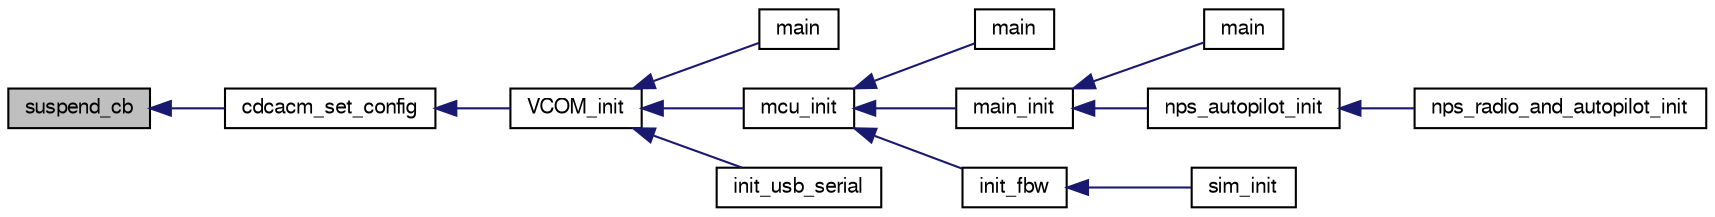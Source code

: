 digraph "suspend_cb"
{
  edge [fontname="FreeSans",fontsize="10",labelfontname="FreeSans",labelfontsize="10"];
  node [fontname="FreeSans",fontsize="10",shape=record];
  rankdir="LR";
  Node1 [label="suspend_cb",height=0.2,width=0.4,color="black", fillcolor="grey75", style="filled", fontcolor="black"];
  Node1 -> Node2 [dir="back",color="midnightblue",fontsize="10",style="solid",fontname="FreeSans"];
  Node2 [label="cdcacm_set_config",height=0.2,width=0.4,color="black", fillcolor="white", style="filled",URL="$usb__ser__hw_8c.html#a6059acbec27d178fd89f46eac5538e7f",tooltip="Set configuration and control callbacks for CDC device (from libopencm3 examples) ..."];
  Node2 -> Node3 [dir="back",color="midnightblue",fontsize="10",style="solid",fontname="FreeSans"];
  Node3 [label="VCOM_init",height=0.2,width=0.4,color="black", fillcolor="white", style="filled",URL="$usb__serial_8h.html#a96a54f28bfc8bc28963cd2fac74609cd"];
  Node3 -> Node4 [dir="back",color="midnightblue",fontsize="10",style="solid",fontname="FreeSans"];
  Node4 [label="main",height=0.2,width=0.4,color="black", fillcolor="white", style="filled",URL="$usb__tunnel_8c.html#a840291bc02cba5474a4cb46a9b9566fe"];
  Node3 -> Node5 [dir="back",color="midnightblue",fontsize="10",style="solid",fontname="FreeSans"];
  Node5 [label="mcu_init",height=0.2,width=0.4,color="black", fillcolor="white", style="filled",URL="$group__mcu__periph.html#ga9af744358ff4b1e3e33d7dd170862f9b",tooltip="Microcontroller peripherals initialization. "];
  Node5 -> Node6 [dir="back",color="midnightblue",fontsize="10",style="solid",fontname="FreeSans"];
  Node6 [label="main",height=0.2,width=0.4,color="black", fillcolor="white", style="filled",URL="$uart__tunnel_8c.html#a840291bc02cba5474a4cb46a9b9566fe"];
  Node5 -> Node7 [dir="back",color="midnightblue",fontsize="10",style="solid",fontname="FreeSans"];
  Node7 [label="main_init",height=0.2,width=0.4,color="black", fillcolor="white", style="filled",URL="$demo__ahrs__actuators_8c.html#afaa8374e20b79aaf7cfcea5ad9467ab1"];
  Node7 -> Node8 [dir="back",color="midnightblue",fontsize="10",style="solid",fontname="FreeSans"];
  Node8 [label="main",height=0.2,width=0.4,color="black", fillcolor="white", style="filled",URL="$demo__ahrs__actuators_8c.html#a840291bc02cba5474a4cb46a9b9566fe"];
  Node7 -> Node9 [dir="back",color="midnightblue",fontsize="10",style="solid",fontname="FreeSans"];
  Node9 [label="nps_autopilot_init",height=0.2,width=0.4,color="black", fillcolor="white", style="filled",URL="$nps__autopilot__rotorcraft_8c.html#a3348493e992edd2442581c1d09446b4b"];
  Node9 -> Node10 [dir="back",color="midnightblue",fontsize="10",style="solid",fontname="FreeSans"];
  Node10 [label="nps_radio_and_autopilot_init",height=0.2,width=0.4,color="black", fillcolor="white", style="filled",URL="$nps__main__hitl_8c.html#a72ef549ee35deec8c017e83d9de38f66"];
  Node5 -> Node11 [dir="back",color="midnightblue",fontsize="10",style="solid",fontname="FreeSans"];
  Node11 [label="init_fbw",height=0.2,width=0.4,color="black", fillcolor="white", style="filled",URL="$fixedwing_2main__fbw_8h.html#ad86b7fe577a2414df2c7a5a9222aa45a"];
  Node11 -> Node12 [dir="back",color="midnightblue",fontsize="10",style="solid",fontname="FreeSans"];
  Node12 [label="sim_init",height=0.2,width=0.4,color="black", fillcolor="white", style="filled",URL="$sim__ap_8c.html#a739fbef2e03619a863b4d7fd8d0da157"];
  Node3 -> Node13 [dir="back",color="midnightblue",fontsize="10",style="solid",fontname="FreeSans"];
  Node13 [label="init_usb_serial",height=0.2,width=0.4,color="black", fillcolor="white", style="filled",URL="$usb__serial__stm32__example1_8c.html#ac73c5eebbfb361dcbf74a648eda5e007",tooltip="Init module, call VCOM_init() from here. "];
}
